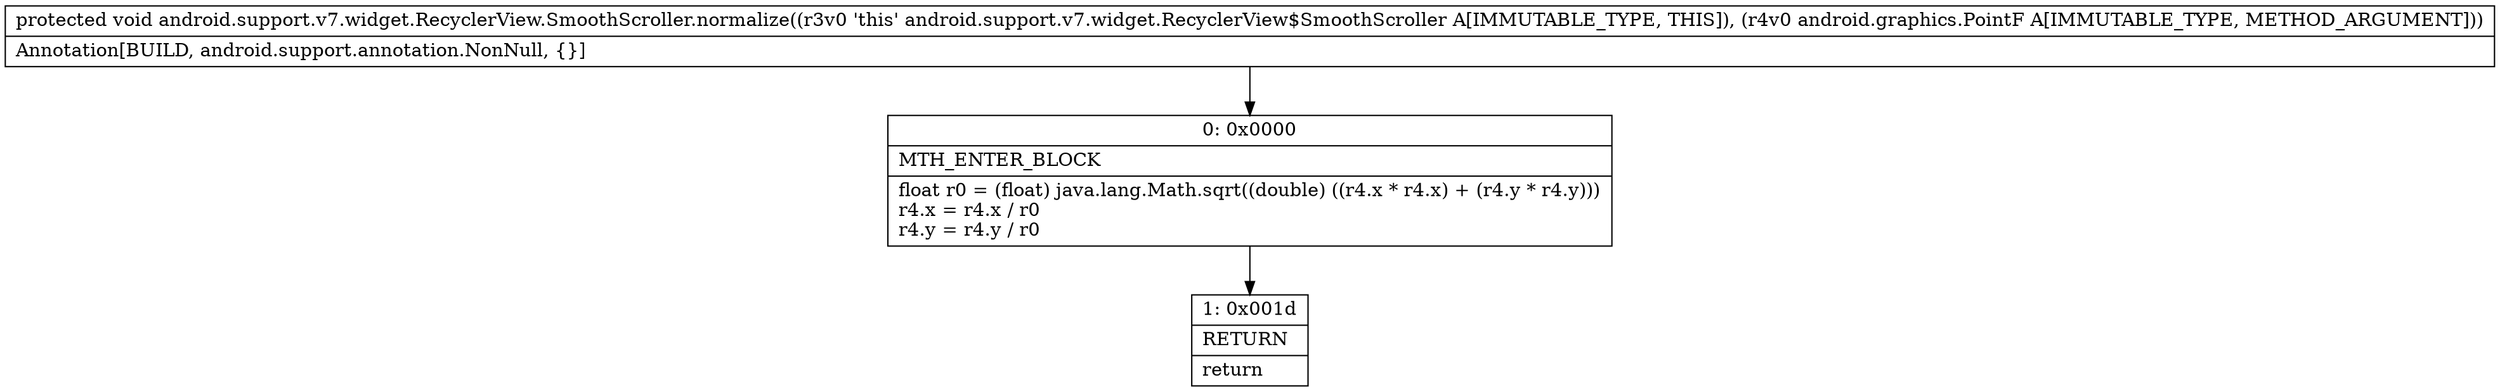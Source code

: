 digraph "CFG forandroid.support.v7.widget.RecyclerView.SmoothScroller.normalize(Landroid\/graphics\/PointF;)V" {
Node_0 [shape=record,label="{0\:\ 0x0000|MTH_ENTER_BLOCK\l|float r0 = (float) java.lang.Math.sqrt((double) ((r4.x * r4.x) + (r4.y * r4.y)))\lr4.x = r4.x \/ r0\lr4.y = r4.y \/ r0\l}"];
Node_1 [shape=record,label="{1\:\ 0x001d|RETURN\l|return\l}"];
MethodNode[shape=record,label="{protected void android.support.v7.widget.RecyclerView.SmoothScroller.normalize((r3v0 'this' android.support.v7.widget.RecyclerView$SmoothScroller A[IMMUTABLE_TYPE, THIS]), (r4v0 android.graphics.PointF A[IMMUTABLE_TYPE, METHOD_ARGUMENT]))  | Annotation[BUILD, android.support.annotation.NonNull, \{\}]\l}"];
MethodNode -> Node_0;
Node_0 -> Node_1;
}

